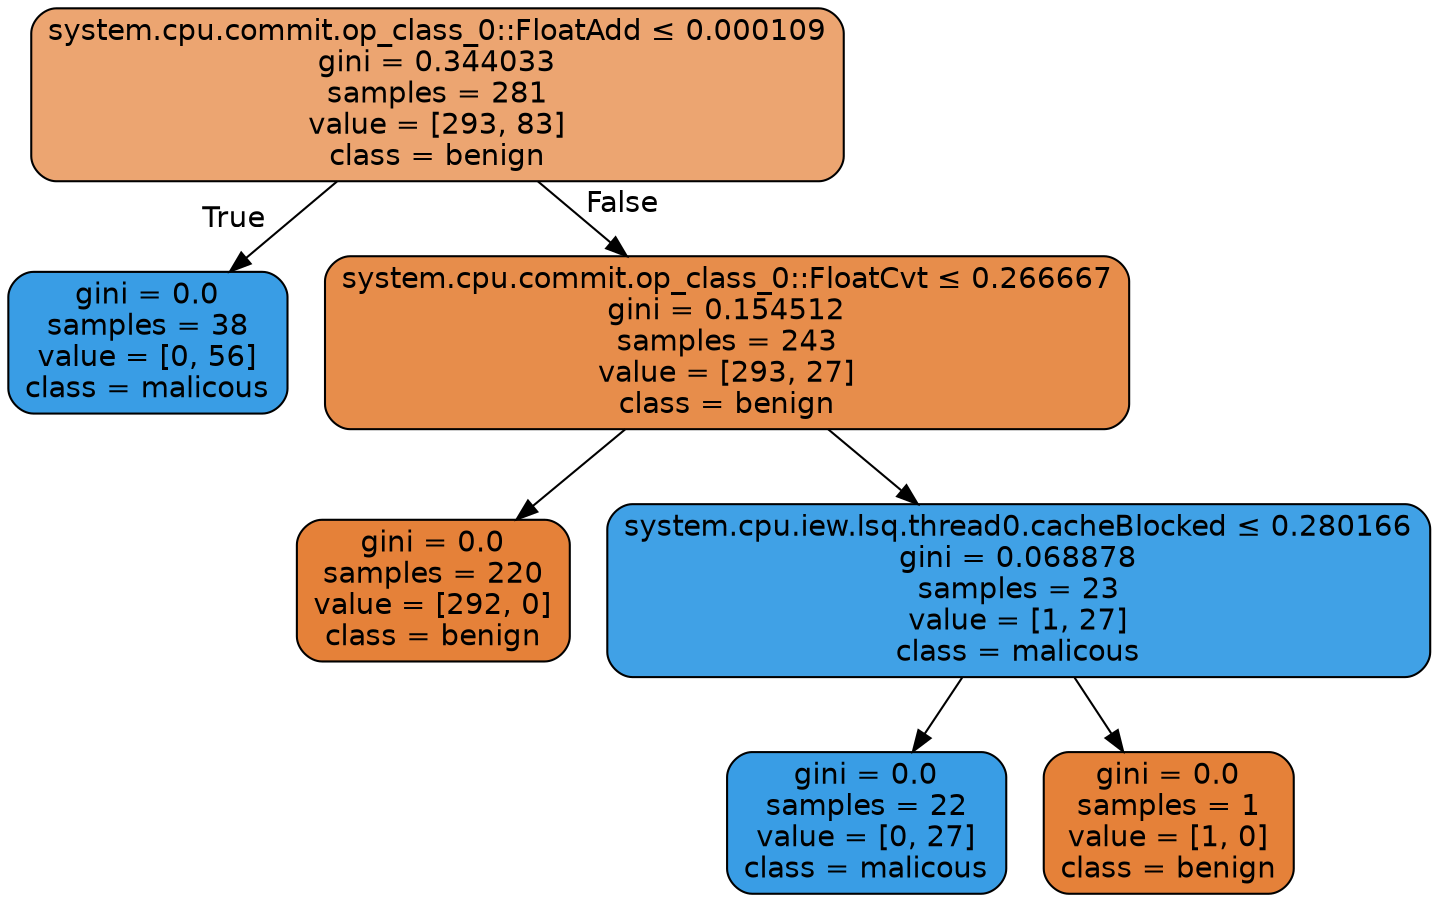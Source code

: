 digraph Tree {
node [shape=box, style="filled, rounded", color="black", fontname=helvetica] ;
edge [fontname=helvetica] ;
0 [label=<system.cpu.commit.op_class_0::FloatAdd &le; 0.000109<br/>gini = 0.344033<br/>samples = 281<br/>value = [293, 83]<br/>class = benign>, fillcolor="#eca571"] ;
1 [label=<gini = 0.0<br/>samples = 38<br/>value = [0, 56]<br/>class = malicous>, fillcolor="#399de5"] ;
0 -> 1 [labeldistance=2.5, labelangle=45, headlabel="True"] ;
2 [label=<system.cpu.commit.op_class_0::FloatCvt &le; 0.266667<br/>gini = 0.154512<br/>samples = 243<br/>value = [293, 27]<br/>class = benign>, fillcolor="#e78d4b"] ;
0 -> 2 [labeldistance=2.5, labelangle=-45, headlabel="False"] ;
3 [label=<gini = 0.0<br/>samples = 220<br/>value = [292, 0]<br/>class = benign>, fillcolor="#e58139"] ;
2 -> 3 ;
4 [label=<system.cpu.iew.lsq.thread0.cacheBlocked &le; 0.280166<br/>gini = 0.068878<br/>samples = 23<br/>value = [1, 27]<br/>class = malicous>, fillcolor="#40a1e6"] ;
2 -> 4 ;
5 [label=<gini = 0.0<br/>samples = 22<br/>value = [0, 27]<br/>class = malicous>, fillcolor="#399de5"] ;
4 -> 5 ;
6 [label=<gini = 0.0<br/>samples = 1<br/>value = [1, 0]<br/>class = benign>, fillcolor="#e58139"] ;
4 -> 6 ;
}
